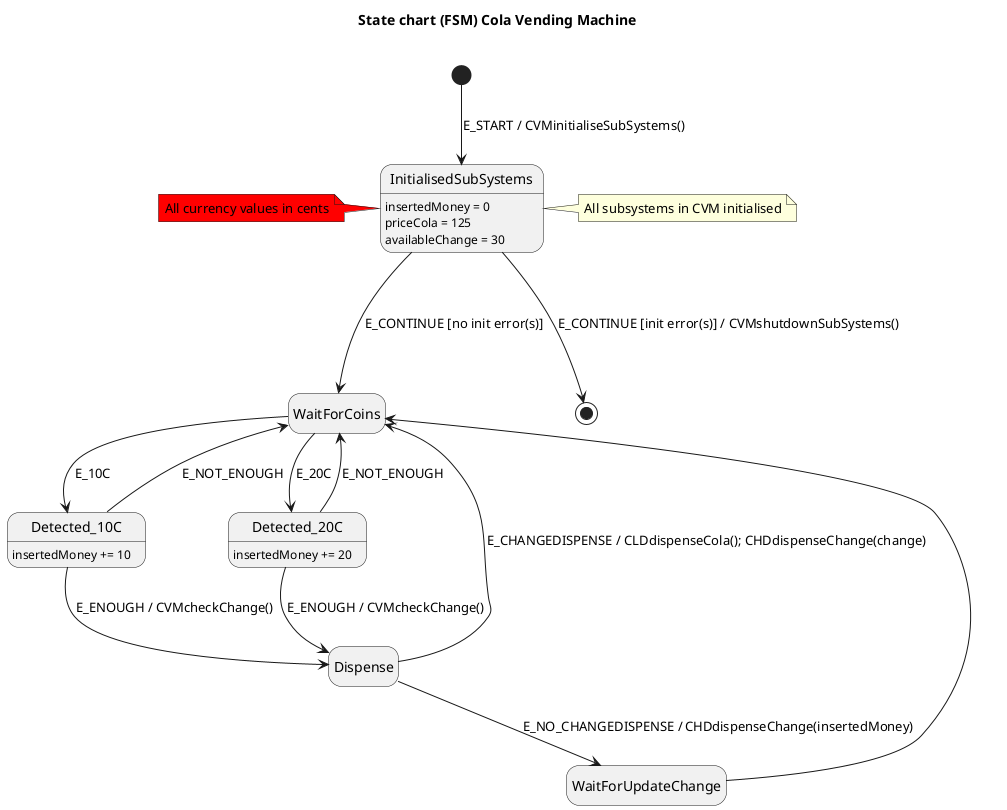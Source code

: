 @startuml

hide empty description

title State chart (FSM) Cola Vending Machine\n

[*] --> InitialisedSubSystems : E_START / CVMinitialiseSubSystems()
InitialisedSubSystems : insertedMoney = 0
InitialisedSubSystems : priceCola = 125
InitialisedSubSystems : availableChange = 30
InitialisedSubSystems ---> WaitForCoins : E_CONTINUE [no init error(s)]
InitialisedSubSystems ---> [*] : E_CONTINUE [init error(s)] / CVMshutdownSubSystems()

WaitForCoins --> Detected_10C : E_10C
Detected_10C : insertedMoney += 10
Detected_10C --> WaitForCoins : E_NOT_ENOUGH
Detected_10C --> Dispense : E_ENOUGH / CVMcheckChange()

WaitForCoins --> Detected_20C : E_20C
Detected_20C : insertedMoney += 20
Detected_20C --> WaitForCoins : E_NOT_ENOUGH
Detected_20C --> Dispense :  E_ENOUGH / CVMcheckChange()

Dispense --> WaitForUpdateChange: E_NO_CHANGEDISPENSE /	CHDdispenseChange(insertedMoney)
WaitForUpdateChange --> WaitForCoins

Dispense --> WaitForCoins :  E_CHANGEDISPENSE / CLDdispenseCola(); CHDdispenseChange(change)

note right of InitialisedSubSystems
    All subsystems in CVM initialised
end note

note left of InitialisedSubSystems #red
    All currency values in cents
end note

@enduml
